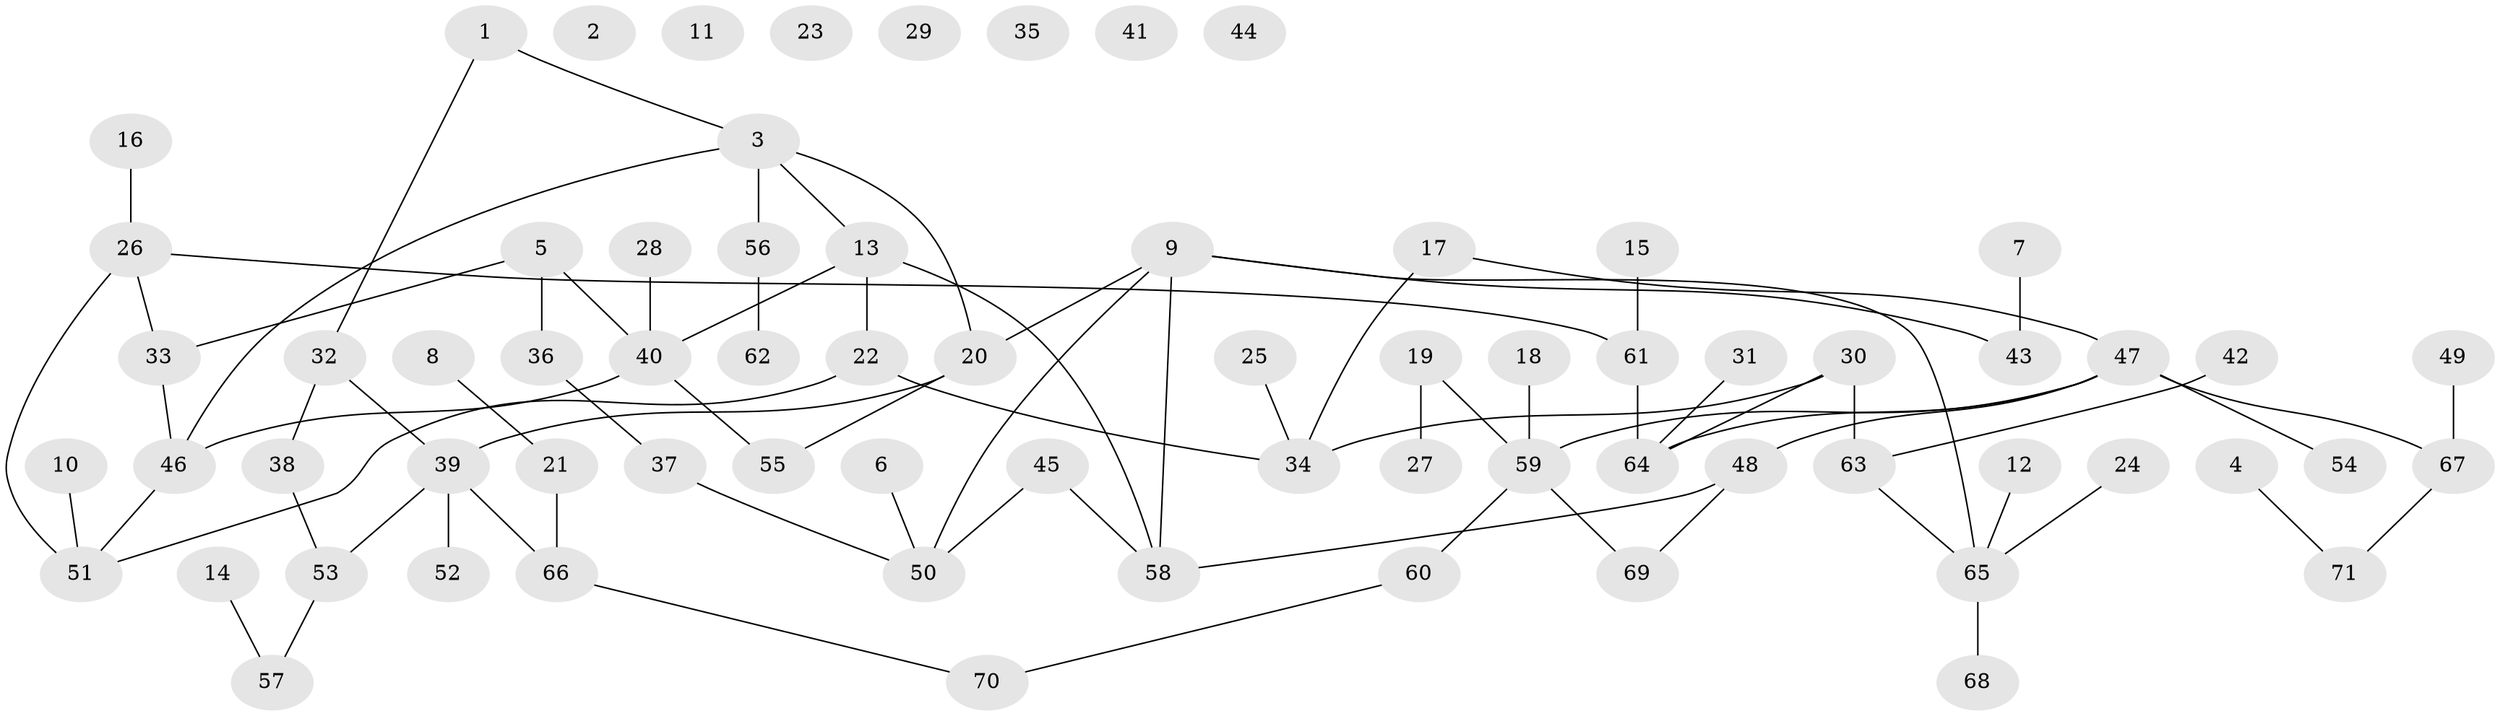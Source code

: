// Generated by graph-tools (version 1.1) at 2025/25/03/09/25 03:25:19]
// undirected, 71 vertices, 79 edges
graph export_dot {
graph [start="1"]
  node [color=gray90,style=filled];
  1;
  2;
  3;
  4;
  5;
  6;
  7;
  8;
  9;
  10;
  11;
  12;
  13;
  14;
  15;
  16;
  17;
  18;
  19;
  20;
  21;
  22;
  23;
  24;
  25;
  26;
  27;
  28;
  29;
  30;
  31;
  32;
  33;
  34;
  35;
  36;
  37;
  38;
  39;
  40;
  41;
  42;
  43;
  44;
  45;
  46;
  47;
  48;
  49;
  50;
  51;
  52;
  53;
  54;
  55;
  56;
  57;
  58;
  59;
  60;
  61;
  62;
  63;
  64;
  65;
  66;
  67;
  68;
  69;
  70;
  71;
  1 -- 3;
  1 -- 32;
  3 -- 13;
  3 -- 20;
  3 -- 46;
  3 -- 56;
  4 -- 71;
  5 -- 33;
  5 -- 36;
  5 -- 40;
  6 -- 50;
  7 -- 43;
  8 -- 21;
  9 -- 20;
  9 -- 43;
  9 -- 50;
  9 -- 58;
  9 -- 65;
  10 -- 51;
  12 -- 65;
  13 -- 22;
  13 -- 40;
  13 -- 58;
  14 -- 57;
  15 -- 61;
  16 -- 26;
  17 -- 34;
  17 -- 47;
  18 -- 59;
  19 -- 27;
  19 -- 59;
  20 -- 39;
  20 -- 55;
  21 -- 66;
  22 -- 34;
  22 -- 51;
  24 -- 65;
  25 -- 34;
  26 -- 33;
  26 -- 51;
  26 -- 61;
  28 -- 40;
  30 -- 34;
  30 -- 63;
  30 -- 64;
  31 -- 64;
  32 -- 38;
  32 -- 39;
  33 -- 46;
  36 -- 37;
  37 -- 50;
  38 -- 53;
  39 -- 52;
  39 -- 53;
  39 -- 66;
  40 -- 46;
  40 -- 55;
  42 -- 63;
  45 -- 50;
  45 -- 58;
  46 -- 51;
  47 -- 48;
  47 -- 54;
  47 -- 59;
  47 -- 64;
  47 -- 67;
  48 -- 58;
  48 -- 69;
  49 -- 67;
  53 -- 57;
  56 -- 62;
  59 -- 60;
  59 -- 69;
  60 -- 70;
  61 -- 64;
  63 -- 65;
  65 -- 68;
  66 -- 70;
  67 -- 71;
}
